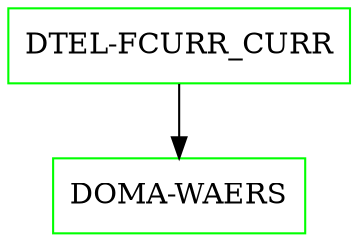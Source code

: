 digraph G {
  "DTEL-FCURR_CURR" [shape=box,color=green];
  "DOMA-WAERS" [shape=box,color=green,URL="./DOMA_WAERS.html"];
  "DTEL-FCURR_CURR" -> "DOMA-WAERS";
}

